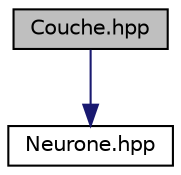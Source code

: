 digraph "Couche.hpp"
{
 // LATEX_PDF_SIZE
  edge [fontname="Helvetica",fontsize="10",labelfontname="Helvetica",labelfontsize="10"];
  node [fontname="Helvetica",fontsize="10",shape=record];
  Node1 [label="Couche.hpp",height=0.2,width=0.4,color="black", fillcolor="grey75", style="filled", fontcolor="black",tooltip="Les propriétés d'une couche : son nombre de neurones ainsi que sa fonction d'activation."];
  Node1 -> Node2 [color="midnightblue",fontsize="10",style="solid",fontname="Helvetica"];
  Node2 [label="Neurone.hpp",height=0.2,width=0.4,color="black", fillcolor="white", style="filled",URL="$_neurone_8hpp.html",tooltip="Les propritées d'un neurone : son indice et so valeur."];
}

